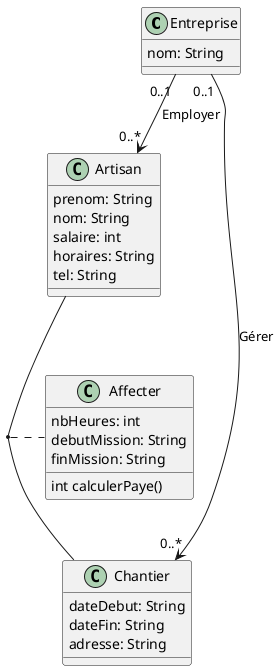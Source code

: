@startuml 

class Entreprise {
    nom: String
}

class Artisan {
    prenom: String
    nom: String
    salaire: int
    horaires: String
    tel: String
}

class Chantier {
    dateDebut: String
    dateFin: String
    adresse: String
}

class Affecter {
    nbHeures: int
    debutMission: String
    finMission: String
    int calculerPaye()
}

Entreprise "0..1" --> "0..*" Artisan : "Employer"
Entreprise "0..1" --> "0..*" Chantier : "Gérer"

(Artisan, Chantier) . Affecter

@enduml
